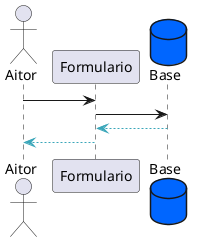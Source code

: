 @startuml diagrama9

    actor Aitor
    Aitor -> Formulario

    database Base #0066ff
    Formulario -> Base

    Base -[#3AA6B9]-> Formulario 
    Formulario -[#3AA6B9]-> Aitor 
    
@enduml